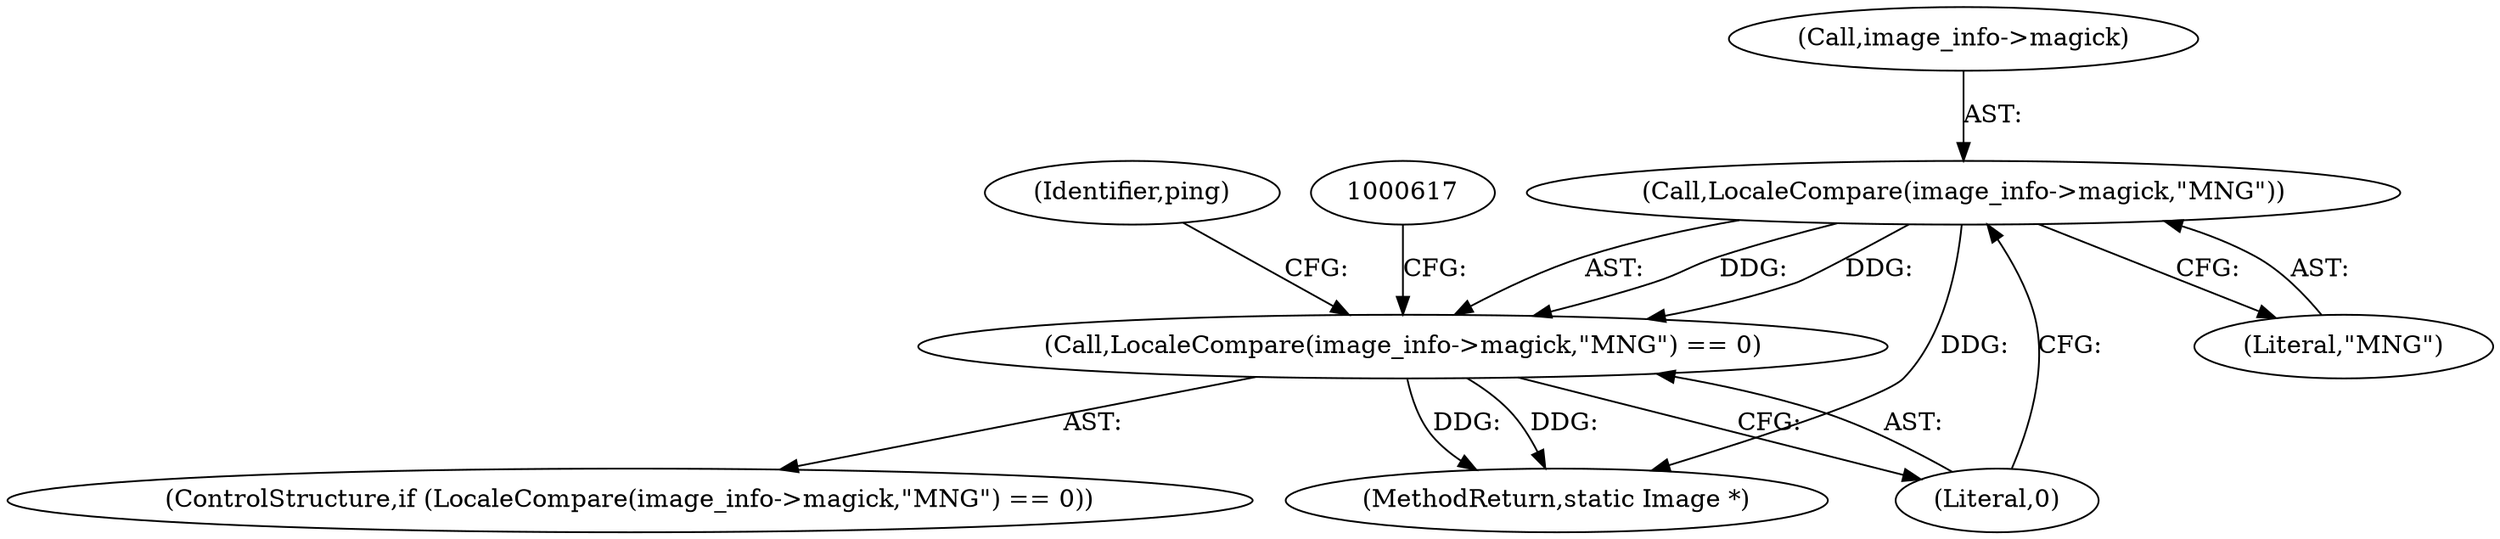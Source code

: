 digraph "0_ImageMagick_8ca35831e91c3db8c6d281d09b605001003bec08@pointer" {
"1000609" [label="(Call,LocaleCompare(image_info->magick,\"MNG\"))"];
"1000608" [label="(Call,LocaleCompare(image_info->magick,\"MNG\") == 0)"];
"1000607" [label="(ControlStructure,if (LocaleCompare(image_info->magick,\"MNG\") == 0))"];
"1000608" [label="(Call,LocaleCompare(image_info->magick,\"MNG\") == 0)"];
"1005492" [label="(MethodReturn,static Image *)"];
"1000614" [label="(Literal,0)"];
"1000627" [label="(Identifier,ping)"];
"1000610" [label="(Call,image_info->magick)"];
"1000613" [label="(Literal,\"MNG\")"];
"1000609" [label="(Call,LocaleCompare(image_info->magick,\"MNG\"))"];
"1000609" -> "1000608"  [label="AST: "];
"1000609" -> "1000613"  [label="CFG: "];
"1000610" -> "1000609"  [label="AST: "];
"1000613" -> "1000609"  [label="AST: "];
"1000614" -> "1000609"  [label="CFG: "];
"1000609" -> "1005492"  [label="DDG: "];
"1000609" -> "1000608"  [label="DDG: "];
"1000609" -> "1000608"  [label="DDG: "];
"1000608" -> "1000607"  [label="AST: "];
"1000608" -> "1000614"  [label="CFG: "];
"1000614" -> "1000608"  [label="AST: "];
"1000617" -> "1000608"  [label="CFG: "];
"1000627" -> "1000608"  [label="CFG: "];
"1000608" -> "1005492"  [label="DDG: "];
"1000608" -> "1005492"  [label="DDG: "];
}
